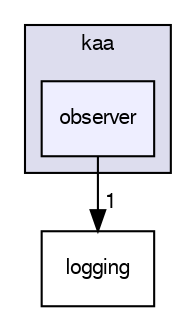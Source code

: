 digraph "/var/lib/jenkins/workspace/kaa_stable/client/client-multi/client-cpp/kaa/observer" {
  bgcolor=transparent;
  compound=true
  node [ fontsize="10", fontname="FreeSans"];
  edge [ labelfontsize="10", labelfontname="FreeSans"];
  subgraph clusterdir_83f90e4da98ad448748a0c1293854263 {
    graph [ bgcolor="#ddddee", pencolor="black", label="kaa" fontname="FreeSans", fontsize="10", URL="dir_83f90e4da98ad448748a0c1293854263.html"]
  dir_8cfba5d75a6eafa0a0a3cbd7ad99f3cc [shape=box, label="observer", style="filled", fillcolor="#eeeeff", pencolor="black", URL="dir_8cfba5d75a6eafa0a0a3cbd7ad99f3cc.html"];
  }
  dir_3df7e76c44d941fae8903687d8eead5b [shape=box label="logging" URL="dir_3df7e76c44d941fae8903687d8eead5b.html"];
  dir_8cfba5d75a6eafa0a0a3cbd7ad99f3cc->dir_3df7e76c44d941fae8903687d8eead5b [headlabel="1", labeldistance=1.5 headhref="dir_000027_000025.html"];
}
